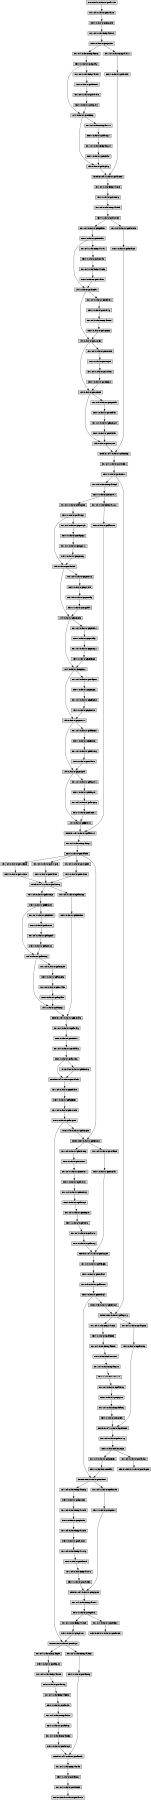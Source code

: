 digraph {
	graph [size="12,12"]
	node [align=left fontname=monospace fontsize=10 height=0.2 ranksep=0.1 shape=box style=filled]
	"QuantStub-140272763397408"
	"Conv2d-140272763549248"
	"ReLU-140272761862608"
	"Conv2d-140275256795040"
	"ReLU-140272761863184"
	"Conv2d-140275256793216"
	"ReLU-140272761864096"
	"Conv2d-140275256791104"
	"ReLU-140272762005824"
	"Conv2d-140272762007072"
	"ReLU-140272762006400"
	"Add-140272762005536"
	"Conv2d-140275256793744"
	"ReLU-140272762007264"
	"Conv2d-140275256792640"
	"ReLU-140272762020192"
	"Add-140272762006976"
	"CatChannel-140272762004288"
	"Conv2d-140275256794848"
	"ReLU-140272762004576"
	"Conv2d-140275256794080"
	"ReLU-140272762020480"
	"Conv2d-140272763265952"
	"ReLU-140272762021392"
	"Conv2d-140275256794704"
	"ReLU-140272762023792"
	"Conv2d-140275256794656"
	"ReLU-140272762044912"
	"Add-140272762023504"
	"Conv2d-140272763130784"
	"ReLU-140272762045776"
	"Conv2d-140275256793552"
	"ReLU-140272762046352"
	"Add-140272762846752"
	"Conv2d-140272762021200"
	"ReLU-140272762843680"
	"Conv2d-140272762729184"
	"ReLU-140272762728560"
	"Add-140272762845888"
	"Conv2d-140272763268592"
	"ReLU-140272762728992"
	"Conv2d-140272763268640"
	"ReLU-140272763130592"
	"Add-140272762731728"
	"CatChannel-140272762022256"
	"Conv2d-140272762004384"
	"ReLU-140272762022544"
	"Conv2d-140275256794560"
	"ReLU-140272763132704"
	"Conv2d-140272763926128"
	"ReLU-140272762994064"
	"Conv2d-140272763653760"
	"ReLU-140272763396256"
	"Conv2d-140272763266144"
	"ReLU-140272763265856"
	"Add-140272763398080"
	"Conv2d-140272763652176"
	"ReLU-140272763267008"
	"Conv2d-140272763652896"
	"ReLU-140272763266000"
	"Add-140272763268256"
	"Conv2d-140272763650304"
	"ReLU-140272763654096"
	"Conv2d-140272763651264"
	"ReLU-140272763653568"
	"Add-140272763266864"
	"Conv2d-140272763549632"
	"ReLU-140272763652656"
	"Conv2d-140272763650688"
	"ReLU-140272763653040"
	"Add-140272763651744"
	"Conv2d-140272762993152"
	"ReLU-140272763651216"
	"Conv2d-140272763551456"
	"ReLU-140272763549872"
	"Add-140272763651600"
	"Conv2d-140272763926704"
	"ReLU-140272763551648"
	"Conv2d-140272763927616"
	"ReLU-140272763548384"
	"Add-140272763551072"
	"CatChannel-140272762991040"
	"Conv2d-140275256793264"
	"ReLU-140272763399808"
	"Conv2d-140272762048368"
	"ReLU-140272762047312"
	"CatChannel-140272762048176"
	"Conv2d-140272763927568"
	"ReLU-140272763550208"
	"Conv2d-140272763550880"
	"ReLU-140272763928432"
	"Conv2d-140272763926320"
	"ReLU-140272763928048"
	"Add-140272763928336"
	"Conv2d-140272763925600"
	"ReLU-140272763926656"
	"Conv2d-140272763547952"
	"ReLU-140272763926992"
	"Add-140272763925264"
	"CatChannel-140272763548096"
	"Conv2d-140272786892496"
	"ReLU-140272763550304"
	"Conv2d-140272763400096"
	"ReLU-140272763924736"
	"MaxPool2d-140272763551216"
	"CatChannel-140272763549104"
	"Conv2d-140272763550928"
	"ReLU-140272763925552"
	"Conv2d-140272763547808"
	"ReLU-140272763924688"
	"Upsample-140272762022688"
	"BstConcat-140272763131120"
	"Conv2d-140272763813456"
	"ReLU-140272763811584"
	"Conv2d-140272763812784"
	"ReLU-140272786894176"
	"Conv2d-140272763812016"
	"ReLU-140272786893168"
	"Conv2d-140272763813648"
	"ReLU-140272786891872"
	"Conv2d-140272786894272"
	"ReLU-140272786892736"
	"CatChannel-140272763811680"
	"Conv2d-140272762993632"
	"ReLU-140272763811920"
	"Conv2d-140272762991184"
	"ReLU-140272763810960"
	"Upsample-140272763131840"
	"BstConcat-140272763926176"
	"Conv2d-140275256794512"
	"ReLU-140272786893888"
	"Conv2d-140275256793888"
	"ReLU-140275204824752"
	"Conv2d-140275256793648"
	"ReLU-140275204821440"
	"Conv2d-140272786890816"
	"ReLU-140272761861648"
	"Conv2d-140275256793936"
	"ReLU-140272761861504"
	"CatChannel-140272786892880"
	"Conv2d-140272762021776"
	"ReLU-140275204824368"
	"Conv2d-140272762022352"
	"ReLU-140275204822592"
	"BstConcat-140272763810384"
	"Conv2d-140275256791536"
	"ReLU-140272761861456"
	"Conv2d-140275256794800"
	"ReLU-140272761860208"
	"Conv2d-140275256794608"
	"ReLU-140272762294128"
	"Conv2d-140275256794416"
	"ReLU-140272762293840"
	"Conv2d-140275256794272"
	"ReLU-140272762294032"
	"CatChannel-140272761860688"
	"Conv2d-140275256794224"
	"ReLU-140272761861072"
	"Conv2d-140275256794128"
	"ReLU-140272761860784"
	"BstConcat-140272763810768"
	"Conv2d-140275256793600"
	"ReLU-140272762293648"
	"Conv2d-140275256793408"
	"ReLU-140272762292736"
	"Conv2d-140275256793312"
	"ReLU-140272762292400"
	"Conv2d-140275256793072"
	"ReLU-140272762292016"
	"Conv2d-140275256792832"
	"ReLU-140272762292160"
	"CatChannel-140272762292880"
	"Conv2d-140275256793792"
	"ReLU-140272762293264"
	"Conv2d-140272762292832"
	"DeQuantStub-140272762291872"
	"Conv2d-140275256794032"
	"ReLU-140272762293216"
	"Conv2d-140272762291584"
	"DeQuantStub-140272762291488"
	"Conv2d-140272786893408"
	"ReLU-140272761861024"
	"Conv2d-140272762292064"
	"DeQuantStub-140272762291680"
	"Conv2d-140272762006112"
	"ReLU-140272786892016"
	"Conv2d-140272762729328"
	"ReLU-140272763811392"
	"Conv2d-140272786893456"
	"ReLU-140272763550352"
	"Conv2d-140272762047648"
	"ReLU-140272762589088"
	"Conv2d-140272762046880"
	"ReLU-140272762587312"
	"Conv2d-140275256794464"
	"ReLU-140272762992432"
	"Conv2d-140272762003808"
	"ReLU-140272762021968"
	"Conv2d-140275256794944"
	"ReLU-140272762004000"
	"QuantStub-140272763397408" -> "Conv2d-140272763549248"
	"Conv2d-140272763549248" -> "ReLU-140272761862608"
	"ReLU-140272761862608" -> "Conv2d-140275256795040"
	"Conv2d-140275256795040" -> "ReLU-140272761863184"
	"ReLU-140272761863184" -> "Conv2d-140275256793216"
	"ReLU-140272761863184" -> "Conv2d-140275256794944"
	"Conv2d-140275256793216" -> "ReLU-140272761864096"
	"ReLU-140272761864096" -> "Conv2d-140275256791104"
	"ReLU-140272761864096" -> "Add-140272762005536"
	"Conv2d-140275256791104" -> "ReLU-140272762005824"
	"ReLU-140272762005824" -> "Conv2d-140272762007072"
	"Conv2d-140272762007072" -> "ReLU-140272762006400"
	"ReLU-140272762006400" -> "Add-140272762005536"
	"Add-140272762005536" -> "Conv2d-140275256793744"
	"Add-140272762005536" -> "Add-140272762006976"
	"Conv2d-140275256793744" -> "ReLU-140272762007264"
	"ReLU-140272762007264" -> "Conv2d-140275256792640"
	"Conv2d-140275256792640" -> "ReLU-140272762020192"
	"ReLU-140272762020192" -> "Add-140272762006976"
	"Add-140272762006976" -> "CatChannel-140272762004288"
	"CatChannel-140272762004288" -> "Conv2d-140275256794848"
	"ReLU-140272762004000" -> "CatChannel-140272762004288"
	"Conv2d-140275256794848" -> "ReLU-140272762004576"
	"ReLU-140272762004576" -> "Conv2d-140275256794080"
	"Conv2d-140275256794080" -> "ReLU-140272762020480"
	"ReLU-140272762020480" -> "Conv2d-140272763265952"
	"ReLU-140272762020480" -> "Conv2d-140272762003808"
	"Conv2d-140272763265952" -> "ReLU-140272762021392"
	"ReLU-140272762021392" -> "Conv2d-140275256794704"
	"ReLU-140272762021392" -> "Add-140272762023504"
	"Conv2d-140275256794704" -> "ReLU-140272762023792"
	"ReLU-140272762023792" -> "Conv2d-140275256794656"
	"Conv2d-140275256794656" -> "ReLU-140272762044912"
	"ReLU-140272762044912" -> "Add-140272762023504"
	"Add-140272762023504" -> "Conv2d-140272763130784"
	"Add-140272762023504" -> "Add-140272762846752"
	"Conv2d-140272763130784" -> "ReLU-140272762045776"
	"ReLU-140272762045776" -> "Conv2d-140275256793552"
	"Conv2d-140275256793552" -> "ReLU-140272762046352"
	"ReLU-140272762046352" -> "Add-140272762846752"
	"Add-140272762846752" -> "Conv2d-140272762021200"
	"Add-140272762846752" -> "Add-140272762845888"
	"Conv2d-140272762021200" -> "ReLU-140272762843680"
	"ReLU-140272762843680" -> "Conv2d-140272762729184"
	"Conv2d-140272762729184" -> "ReLU-140272762728560"
	"ReLU-140272762728560" -> "Add-140272762845888"
	"Add-140272762845888" -> "Conv2d-140272763268592"
	"Add-140272762845888" -> "Add-140272762731728"
	"Conv2d-140272763268592" -> "ReLU-140272762728992"
	"ReLU-140272762728992" -> "Conv2d-140272763268640"
	"Conv2d-140272763268640" -> "ReLU-140272763130592"
	"ReLU-140272763130592" -> "Add-140272762731728"
	"Add-140272762731728" -> "CatChannel-140272762022256"
	"CatChannel-140272762022256" -> "Conv2d-140272762004384"
	"ReLU-140272762021968" -> "CatChannel-140272762022256"
	"Conv2d-140272762004384" -> "ReLU-140272762022544"
	"ReLU-140272762022544" -> "Conv2d-140275256794560"
	"ReLU-140272762022544" -> "BstConcat-140272763926176"
	"Conv2d-140275256794560" -> "ReLU-140272763132704"
	"ReLU-140272763132704" -> "Conv2d-140272763926128"
	"ReLU-140272763132704" -> "Conv2d-140275256794464"
	"Conv2d-140272763926128" -> "ReLU-140272762994064"
	"ReLU-140272762994064" -> "Conv2d-140272763653760"
	"ReLU-140272762994064" -> "Add-140272763398080"
	"Conv2d-140272763653760" -> "ReLU-140272763396256"
	"ReLU-140272763396256" -> "Conv2d-140272763266144"
	"Conv2d-140272763266144" -> "ReLU-140272763265856"
	"ReLU-140272763265856" -> "Add-140272763398080"
	"Add-140272763398080" -> "Conv2d-140272763652176"
	"Add-140272763398080" -> "Add-140272763268256"
	"Conv2d-140272763652176" -> "ReLU-140272763267008"
	"ReLU-140272763267008" -> "Conv2d-140272763652896"
	"Conv2d-140272763652896" -> "ReLU-140272763266000"
	"ReLU-140272763266000" -> "Add-140272763268256"
	"Add-140272763268256" -> "Conv2d-140272763650304"
	"Add-140272763268256" -> "Add-140272763266864"
	"Conv2d-140272763650304" -> "ReLU-140272763654096"
	"ReLU-140272763654096" -> "Conv2d-140272763651264"
	"Conv2d-140272763651264" -> "ReLU-140272763653568"
	"ReLU-140272763653568" -> "Add-140272763266864"
	"Add-140272763266864" -> "Conv2d-140272763549632"
	"Add-140272763266864" -> "Add-140272763651744"
	"Conv2d-140272763549632" -> "ReLU-140272763652656"
	"ReLU-140272763652656" -> "Conv2d-140272763650688"
	"Conv2d-140272763650688" -> "ReLU-140272763653040"
	"ReLU-140272763653040" -> "Add-140272763651744"
	"Add-140272763651744" -> "Conv2d-140272762993152"
	"Add-140272763651744" -> "Add-140272763651600"
	"Conv2d-140272762993152" -> "ReLU-140272763651216"
	"ReLU-140272763651216" -> "Conv2d-140272763551456"
	"Conv2d-140272763551456" -> "ReLU-140272763549872"
	"ReLU-140272763549872" -> "Add-140272763651600"
	"Add-140272763651600" -> "Conv2d-140272763926704"
	"Add-140272763651600" -> "Add-140272763551072"
	"Conv2d-140272763926704" -> "ReLU-140272763551648"
	"ReLU-140272763551648" -> "Conv2d-140272763927616"
	"Conv2d-140272763927616" -> "ReLU-140272763548384"
	"ReLU-140272763548384" -> "Add-140272763551072"
	"Add-140272763551072" -> "CatChannel-140272762991040"
	"CatChannel-140272762991040" -> "Conv2d-140275256793264"
	"ReLU-140272762992432" -> "CatChannel-140272762991040"
	"Conv2d-140275256793264" -> "ReLU-140272763399808"
	"ReLU-140272763399808" -> "Conv2d-140272762048368"
	"ReLU-140272763399808" -> "Conv2d-140272762047648"
	"ReLU-140272763399808" -> "Conv2d-140272762046880"
	"ReLU-140272763399808" -> "BstConcat-140272763131120"
	"Conv2d-140272762048368" -> "ReLU-140272762047312"
	"ReLU-140272762047312" -> "CatChannel-140272762048176"
	"CatChannel-140272762048176" -> "Conv2d-140272763927568"
	"CatChannel-140272762048176" -> "Conv2d-140272786893456"
	"ReLU-140272762589088" -> "CatChannel-140272762048176"
	"ReLU-140272762587312" -> "CatChannel-140272762048176"
	"Conv2d-140272763927568" -> "ReLU-140272763550208"
	"ReLU-140272763550208" -> "Conv2d-140272763550880"
	"ReLU-140272763550208" -> "Add-140272763928336"
	"Conv2d-140272763550880" -> "ReLU-140272763928432"
	"ReLU-140272763928432" -> "Conv2d-140272763926320"
	"Conv2d-140272763926320" -> "ReLU-140272763928048"
	"ReLU-140272763928048" -> "Add-140272763928336"
	"Add-140272763928336" -> "Conv2d-140272763925600"
	"Add-140272763928336" -> "Add-140272763925264"
	"Conv2d-140272763925600" -> "ReLU-140272763926656"
	"ReLU-140272763926656" -> "Conv2d-140272763547952"
	"Conv2d-140272763547952" -> "ReLU-140272763926992"
	"ReLU-140272763926992" -> "Add-140272763925264"
	"Add-140272763925264" -> "CatChannel-140272763548096"
	"CatChannel-140272763548096" -> "Conv2d-140272786892496"
	"ReLU-140272763550352" -> "CatChannel-140272763548096"
	"Conv2d-140272786892496" -> "ReLU-140272763550304"
	"ReLU-140272763550304" -> "Conv2d-140272763400096"
	"Conv2d-140272763400096" -> "ReLU-140272763924736"
	"ReLU-140272763924736" -> "MaxPool2d-140272763551216"
	"ReLU-140272763924736" -> "CatChannel-140272763549104"
	"MaxPool2d-140272763551216" -> "CatChannel-140272763549104"
	"CatChannel-140272763549104" -> "Conv2d-140272763550928"
	"Conv2d-140272763550928" -> "ReLU-140272763925552"
	"ReLU-140272763925552" -> "Conv2d-140272763547808"
	"Conv2d-140272763547808" -> "ReLU-140272763924688"
	"ReLU-140272763924688" -> "Upsample-140272762022688"
	"ReLU-140272763924688" -> "BstConcat-140272763810768"
	"Upsample-140272762022688" -> "BstConcat-140272763131120"
	"BstConcat-140272763131120" -> "Conv2d-140272763813456"
	"BstConcat-140272763131120" -> "Conv2d-140272762729328"
	"Conv2d-140272763813456" -> "ReLU-140272763811584"
	"ReLU-140272763811584" -> "Conv2d-140272763812784"
	"Conv2d-140272763812784" -> "ReLU-140272786894176"
	"ReLU-140272786894176" -> "Conv2d-140272763812016"
	"Conv2d-140272763812016" -> "ReLU-140272786893168"
	"ReLU-140272786893168" -> "Conv2d-140272763813648"
	"Conv2d-140272763813648" -> "ReLU-140272786891872"
	"ReLU-140272786891872" -> "Conv2d-140272786894272"
	"Conv2d-140272786894272" -> "ReLU-140272786892736"
	"ReLU-140272786892736" -> "CatChannel-140272763811680"
	"CatChannel-140272763811680" -> "Conv2d-140272762993632"
	"ReLU-140272763811392" -> "CatChannel-140272763811680"
	"Conv2d-140272762993632" -> "ReLU-140272763811920"
	"ReLU-140272763811920" -> "Conv2d-140272762991184"
	"Conv2d-140272762991184" -> "ReLU-140272763810960"
	"ReLU-140272763810960" -> "Upsample-140272763131840"
	"ReLU-140272763810960" -> "BstConcat-140272763810384"
	"Upsample-140272763131840" -> "BstConcat-140272763926176"
	"BstConcat-140272763926176" -> "Conv2d-140275256794512"
	"BstConcat-140272763926176" -> "Conv2d-140272762006112"
	"Conv2d-140275256794512" -> "ReLU-140272786893888"
	"ReLU-140272786893888" -> "Conv2d-140275256793888"
	"Conv2d-140275256793888" -> "ReLU-140275204824752"
	"ReLU-140275204824752" -> "Conv2d-140275256793648"
	"Conv2d-140275256793648" -> "ReLU-140275204821440"
	"ReLU-140275204821440" -> "Conv2d-140272786890816"
	"Conv2d-140272786890816" -> "ReLU-140272761861648"
	"ReLU-140272761861648" -> "Conv2d-140275256793936"
	"Conv2d-140275256793936" -> "ReLU-140272761861504"
	"ReLU-140272761861504" -> "CatChannel-140272786892880"
	"CatChannel-140272786892880" -> "Conv2d-140272762021776"
	"ReLU-140272786892016" -> "CatChannel-140272786892880"
	"Conv2d-140272762021776" -> "ReLU-140275204824368"
	"ReLU-140275204824368" -> "Conv2d-140272762022352"
	"ReLU-140275204824368" -> "Conv2d-140272762292064"
	"Conv2d-140272762022352" -> "ReLU-140275204822592"
	"ReLU-140275204822592" -> "BstConcat-140272763810384"
	"BstConcat-140272763810384" -> "Conv2d-140275256791536"
	"BstConcat-140272763810384" -> "Conv2d-140272786893408"
	"Conv2d-140275256791536" -> "ReLU-140272761861456"
	"ReLU-140272761861456" -> "Conv2d-140275256794800"
	"Conv2d-140275256794800" -> "ReLU-140272761860208"
	"ReLU-140272761860208" -> "Conv2d-140275256794608"
	"Conv2d-140275256794608" -> "ReLU-140272762294128"
	"ReLU-140272762294128" -> "Conv2d-140275256794416"
	"Conv2d-140275256794416" -> "ReLU-140272762293840"
	"ReLU-140272762293840" -> "Conv2d-140275256794272"
	"Conv2d-140275256794272" -> "ReLU-140272762294032"
	"ReLU-140272762294032" -> "CatChannel-140272761860688"
	"CatChannel-140272761860688" -> "Conv2d-140275256794224"
	"ReLU-140272761861024" -> "CatChannel-140272761860688"
	"Conv2d-140275256794224" -> "ReLU-140272761861072"
	"ReLU-140272761861072" -> "Conv2d-140275256794128"
	"ReLU-140272761861072" -> "Conv2d-140272762291584"
	"Conv2d-140275256794128" -> "ReLU-140272761860784"
	"ReLU-140272761860784" -> "BstConcat-140272763810768"
	"BstConcat-140272763810768" -> "Conv2d-140275256793600"
	"BstConcat-140272763810768" -> "Conv2d-140275256794032"
	"Conv2d-140275256793600" -> "ReLU-140272762293648"
	"ReLU-140272762293648" -> "Conv2d-140275256793408"
	"Conv2d-140275256793408" -> "ReLU-140272762292736"
	"ReLU-140272762292736" -> "Conv2d-140275256793312"
	"Conv2d-140275256793312" -> "ReLU-140272762292400"
	"ReLU-140272762292400" -> "Conv2d-140275256793072"
	"Conv2d-140275256793072" -> "ReLU-140272762292016"
	"ReLU-140272762292016" -> "Conv2d-140275256792832"
	"Conv2d-140275256792832" -> "ReLU-140272762292160"
	"ReLU-140272762292160" -> "CatChannel-140272762292880"
	"CatChannel-140272762292880" -> "Conv2d-140275256793792"
	"ReLU-140272762293216" -> "CatChannel-140272762292880"
	"Conv2d-140275256793792" -> "ReLU-140272762293264"
	"ReLU-140272762293264" -> "Conv2d-140272762292832"
	"Conv2d-140272762292832" -> "DeQuantStub-140272762291872"
	"Conv2d-140275256794032" -> "ReLU-140272762293216"
	"Conv2d-140272762291584" -> "DeQuantStub-140272762291488"
	"Conv2d-140272786893408" -> "ReLU-140272761861024"
	"Conv2d-140272762292064" -> "DeQuantStub-140272762291680"
	"Conv2d-140272762006112" -> "ReLU-140272786892016"
	"Conv2d-140272762729328" -> "ReLU-140272763811392"
	"Conv2d-140272786893456" -> "ReLU-140272763550352"
	"Conv2d-140272762047648" -> "ReLU-140272762589088"
	"Conv2d-140272762046880" -> "ReLU-140272762587312"
	"Conv2d-140275256794464" -> "ReLU-140272762992432"
	"Conv2d-140272762003808" -> "ReLU-140272762021968"
	"Conv2d-140275256794944" -> "ReLU-140272762004000"
}
